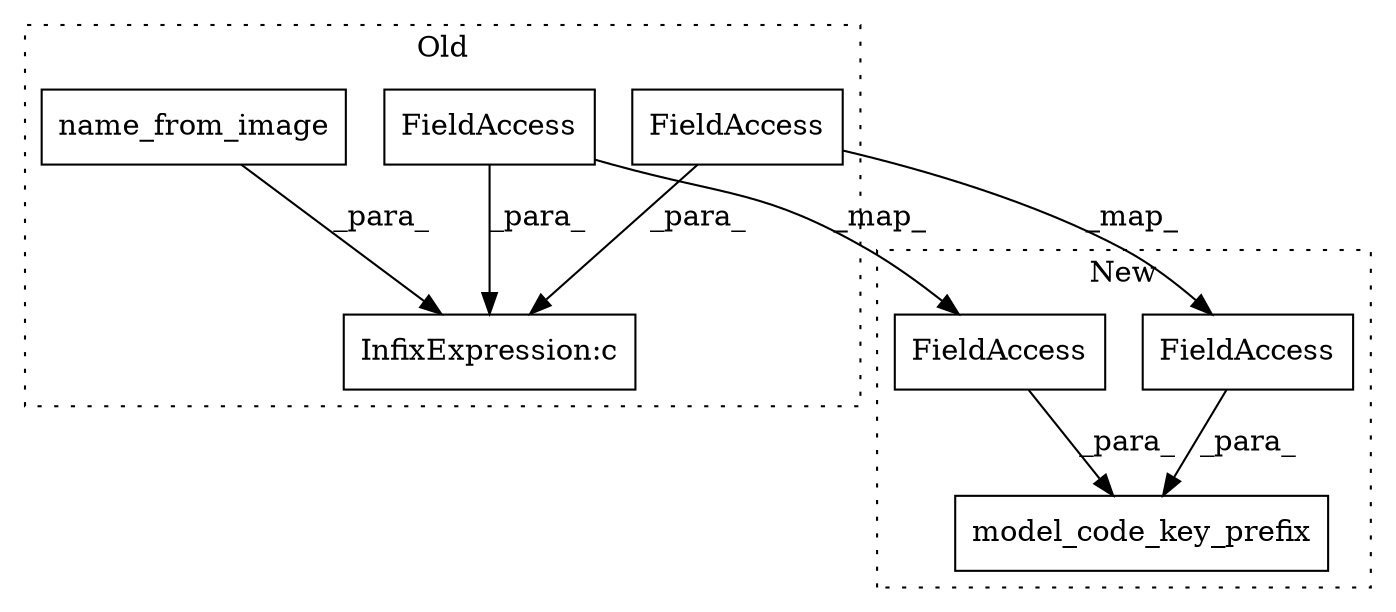 digraph G {
subgraph cluster0 {
1 [label="name_from_image" a="32" s="3345,3371" l="16,1" shape="box"];
3 [label="InfixExpression:c" a="27" s="3328" l="4" shape="box"];
5 [label="FieldAccess" a="22" s="3313" l="15" shape="box"];
6 [label="FieldAccess" a="22" s="3332" l="9" shape="box"];
label = "Old";
style="dotted";
}
subgraph cluster1 {
2 [label="model_code_key_prefix" a="32" s="3389,3447" l="22,1" shape="box"];
4 [label="FieldAccess" a="22" s="3411" l="15" shape="box"];
7 [label="FieldAccess" a="22" s="3427" l="9" shape="box"];
label = "New";
style="dotted";
}
1 -> 3 [label="_para_"];
4 -> 2 [label="_para_"];
5 -> 4 [label="_map_"];
5 -> 3 [label="_para_"];
6 -> 3 [label="_para_"];
6 -> 7 [label="_map_"];
7 -> 2 [label="_para_"];
}